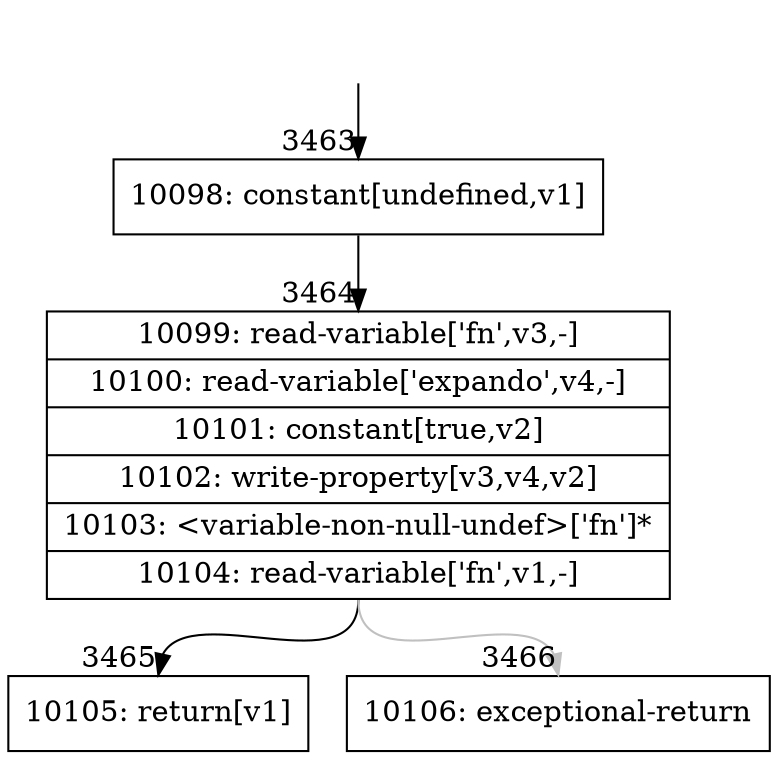 digraph {
rankdir="TD"
BB_entry230[shape=none,label=""];
BB_entry230 -> BB3463 [tailport=s, headport=n, headlabel="    3463"]
BB3463 [shape=record label="{10098: constant[undefined,v1]}" ] 
BB3463 -> BB3464 [tailport=s, headport=n, headlabel="      3464"]
BB3464 [shape=record label="{10099: read-variable['fn',v3,-]|10100: read-variable['expando',v4,-]|10101: constant[true,v2]|10102: write-property[v3,v4,v2]|10103: \<variable-non-null-undef\>['fn']*|10104: read-variable['fn',v1,-]}" ] 
BB3464 -> BB3465 [tailport=s, headport=n, headlabel="      3465"]
BB3464 -> BB3466 [tailport=s, headport=n, color=gray, headlabel="      3466"]
BB3465 [shape=record label="{10105: return[v1]}" ] 
BB3466 [shape=record label="{10106: exceptional-return}" ] 
}
